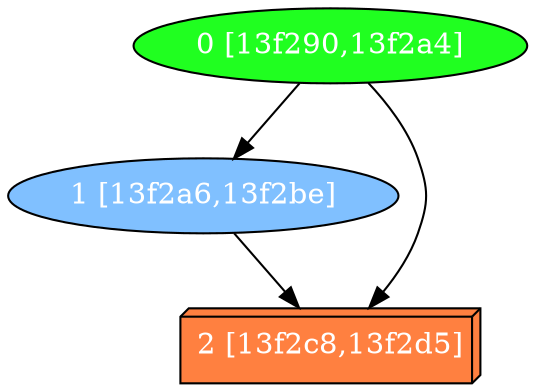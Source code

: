 diGraph libnss3{
	libnss3_0  [style=filled fillcolor="#20FF20" fontcolor="#ffffff" shape=oval label="0 [13f290,13f2a4]"]
	libnss3_1  [style=filled fillcolor="#80C0FF" fontcolor="#ffffff" shape=oval label="1 [13f2a6,13f2be]"]
	libnss3_2  [style=filled fillcolor="#FF8040" fontcolor="#ffffff" shape=box3d label="2 [13f2c8,13f2d5]"]

	libnss3_0 -> libnss3_1
	libnss3_0 -> libnss3_2
	libnss3_1 -> libnss3_2
}